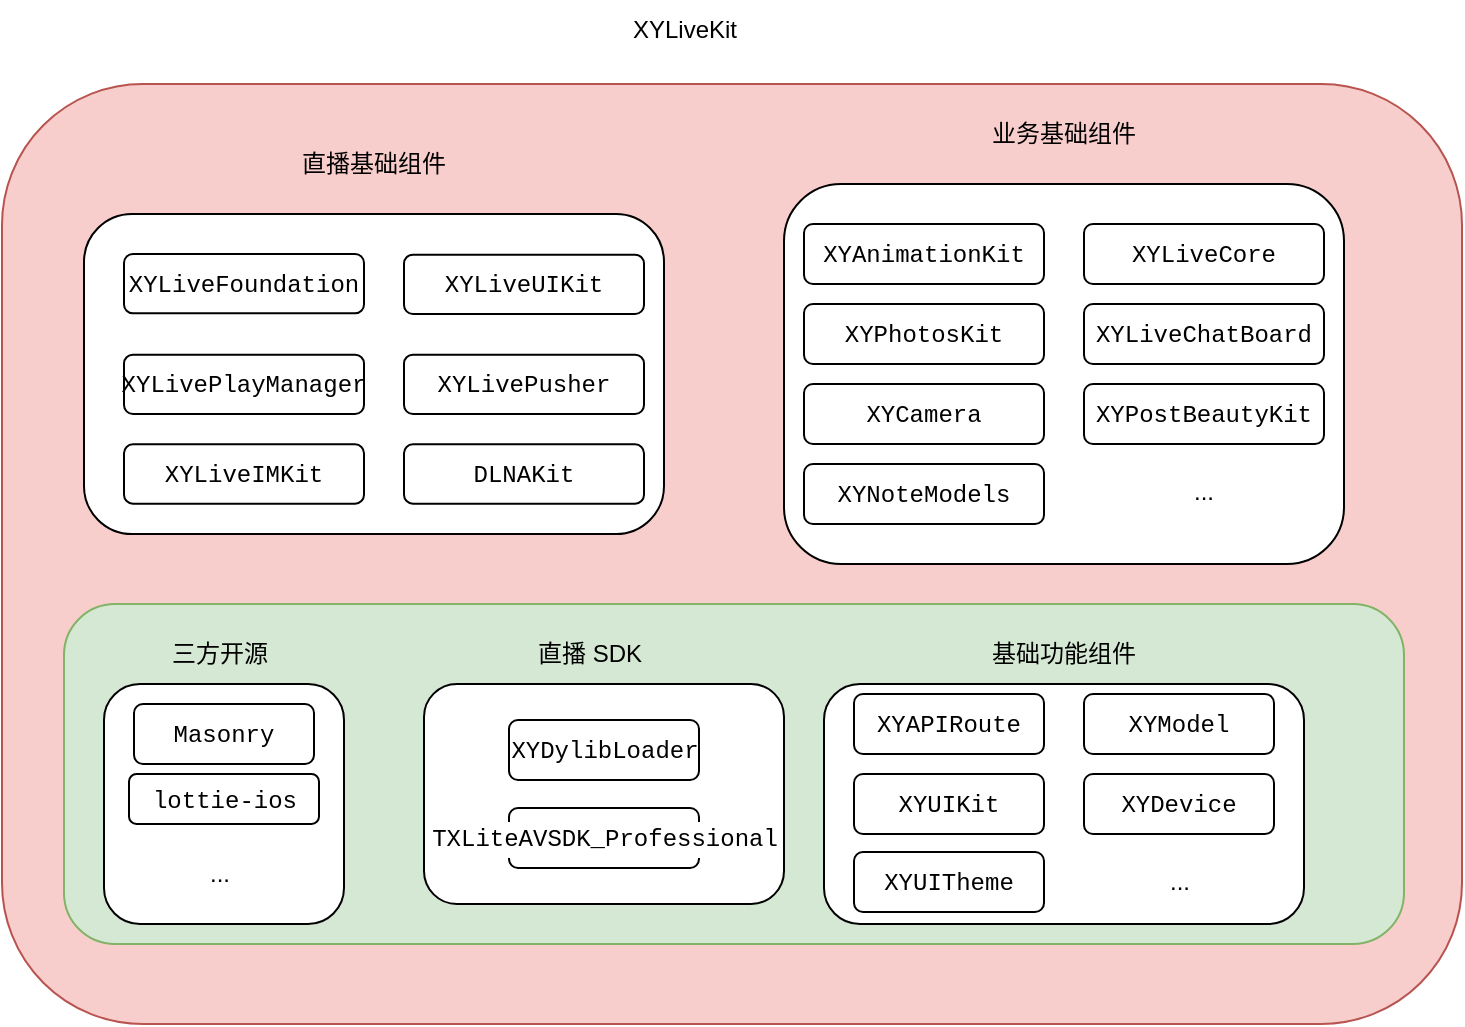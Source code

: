<mxfile version="22.1.20" type="github">
  <diagram name="第 1 页" id="BjN0HSsCt5Mu86GL2Iaq">
    <mxGraphModel dx="1059" dy="618" grid="1" gridSize="10" guides="1" tooltips="1" connect="1" arrows="1" fold="1" page="1" pageScale="1" pageWidth="827" pageHeight="1169" math="0" shadow="0">
      <root>
        <mxCell id="0" />
        <mxCell id="1" parent="0" />
        <mxCell id="tBpjEUCy_msSDKtW_xWb-1" value="" style="rounded=1;whiteSpace=wrap;html=1;fillColor=#f8cecc;strokeColor=#b85450;" vertex="1" parent="1">
          <mxGeometry x="49" y="370" width="730" height="470" as="geometry" />
        </mxCell>
        <mxCell id="tBpjEUCy_msSDKtW_xWb-24" value="" style="rounded=1;whiteSpace=wrap;html=1;labelBackgroundColor=default;fillColor=#d5e8d4;strokeColor=#82b366;" vertex="1" parent="1">
          <mxGeometry x="80" y="630" width="670" height="170" as="geometry" />
        </mxCell>
        <mxCell id="tBpjEUCy_msSDKtW_xWb-43" value="" style="group" vertex="1" connectable="0" parent="1">
          <mxGeometry x="460" y="640" width="240" height="150" as="geometry" />
        </mxCell>
        <mxCell id="tBpjEUCy_msSDKtW_xWb-27" value="" style="rounded=1;whiteSpace=wrap;html=1;fontColor=default;labelBackgroundColor=default;" vertex="1" parent="tBpjEUCy_msSDKtW_xWb-43">
          <mxGeometry y="30" width="240" height="120" as="geometry" />
        </mxCell>
        <mxCell id="tBpjEUCy_msSDKtW_xWb-31" value="基础功能组件" style="text;html=1;strokeColor=none;fillColor=none;align=center;verticalAlign=middle;whiteSpace=wrap;rounded=0;fontColor=default;labelBackgroundColor=none;" vertex="1" parent="tBpjEUCy_msSDKtW_xWb-43">
          <mxGeometry x="75" width="90" height="30" as="geometry" />
        </mxCell>
        <mxCell id="tBpjEUCy_msSDKtW_xWb-37" value="&lt;div style=&quot;font-family: Menlo, Monaco, &amp;quot;Courier New&amp;quot;, monospace; line-height: 18px;&quot;&gt;&lt;div style=&quot;line-height: 18px;&quot;&gt;&lt;div style=&quot;line-height: 18px;&quot;&gt;XYAPIRoute&lt;/div&gt;&lt;/div&gt;&lt;/div&gt;" style="rounded=1;whiteSpace=wrap;html=1;fontColor=default;labelBackgroundColor=default;" vertex="1" parent="tBpjEUCy_msSDKtW_xWb-43">
          <mxGeometry x="15" y="35" width="95" height="30" as="geometry" />
        </mxCell>
        <mxCell id="tBpjEUCy_msSDKtW_xWb-38" value="&lt;div style=&quot;font-family: Menlo, Monaco, &amp;quot;Courier New&amp;quot;, monospace; line-height: 18px;&quot;&gt;&lt;div style=&quot;line-height: 18px;&quot;&gt;&lt;div style=&quot;line-height: 18px;&quot;&gt;XYModel&lt;/div&gt;&lt;/div&gt;&lt;/div&gt;" style="rounded=1;whiteSpace=wrap;html=1;fontColor=default;labelBackgroundColor=default;" vertex="1" parent="tBpjEUCy_msSDKtW_xWb-43">
          <mxGeometry x="130" y="35" width="95" height="30" as="geometry" />
        </mxCell>
        <mxCell id="tBpjEUCy_msSDKtW_xWb-39" value="&lt;div style=&quot;font-family: Menlo, Monaco, &amp;quot;Courier New&amp;quot;, monospace; line-height: 18px;&quot;&gt;&lt;div style=&quot;line-height: 18px;&quot;&gt;&lt;div style=&quot;line-height: 18px;&quot;&gt;XYUIKit&lt;/div&gt;&lt;/div&gt;&lt;/div&gt;" style="rounded=1;whiteSpace=wrap;html=1;fontColor=default;labelBackgroundColor=default;" vertex="1" parent="tBpjEUCy_msSDKtW_xWb-43">
          <mxGeometry x="15" y="75" width="95" height="30" as="geometry" />
        </mxCell>
        <mxCell id="tBpjEUCy_msSDKtW_xWb-40" value="&lt;div style=&quot;font-family: Menlo, Monaco, &amp;quot;Courier New&amp;quot;, monospace; line-height: 18px;&quot;&gt;&lt;div style=&quot;line-height: 18px;&quot;&gt;&lt;div style=&quot;line-height: 18px;&quot;&gt;XYDevice&lt;/div&gt;&lt;/div&gt;&lt;/div&gt;" style="rounded=1;whiteSpace=wrap;html=1;fontColor=default;labelBackgroundColor=default;" vertex="1" parent="tBpjEUCy_msSDKtW_xWb-43">
          <mxGeometry x="130" y="75" width="95" height="30" as="geometry" />
        </mxCell>
        <mxCell id="tBpjEUCy_msSDKtW_xWb-41" value="&lt;div style=&quot;font-family: Menlo, Monaco, &amp;quot;Courier New&amp;quot;, monospace; line-height: 18px;&quot;&gt;&lt;div style=&quot;line-height: 18px;&quot;&gt;&lt;div style=&quot;line-height: 18px;&quot;&gt;XYUITheme&lt;/div&gt;&lt;/div&gt;&lt;/div&gt;" style="rounded=1;whiteSpace=wrap;html=1;fontColor=default;labelBackgroundColor=default;" vertex="1" parent="tBpjEUCy_msSDKtW_xWb-43">
          <mxGeometry x="15" y="114" width="95" height="30" as="geometry" />
        </mxCell>
        <mxCell id="tBpjEUCy_msSDKtW_xWb-42" value="..." style="text;html=1;strokeColor=none;fillColor=none;align=center;verticalAlign=middle;whiteSpace=wrap;rounded=0;fontColor=default;labelBackgroundColor=default;" vertex="1" parent="tBpjEUCy_msSDKtW_xWb-43">
          <mxGeometry x="147.5" y="114" width="60" height="30" as="geometry" />
        </mxCell>
        <mxCell id="tBpjEUCy_msSDKtW_xWb-44" value="" style="group" vertex="1" connectable="0" parent="1">
          <mxGeometry x="260" y="640" width="180" height="140" as="geometry" />
        </mxCell>
        <mxCell id="tBpjEUCy_msSDKtW_xWb-26" value="" style="rounded=1;whiteSpace=wrap;html=1;fontColor=default;labelBackgroundColor=default;" vertex="1" parent="tBpjEUCy_msSDKtW_xWb-44">
          <mxGeometry y="30" width="180" height="110" as="geometry" />
        </mxCell>
        <mxCell id="tBpjEUCy_msSDKtW_xWb-30" value="直播 SDK" style="text;html=1;strokeColor=none;fillColor=none;align=center;verticalAlign=middle;whiteSpace=wrap;rounded=0;fontColor=default;labelBackgroundColor=none;" vertex="1" parent="tBpjEUCy_msSDKtW_xWb-44">
          <mxGeometry x="32.5" width="100" height="30" as="geometry" />
        </mxCell>
        <mxCell id="tBpjEUCy_msSDKtW_xWb-35" value="&lt;div style=&quot;font-family: Menlo, Monaco, &amp;quot;Courier New&amp;quot;, monospace; line-height: 18px;&quot;&gt;&lt;div style=&quot;line-height: 18px;&quot;&gt;XYDylibLoader&lt;/div&gt;&lt;/div&gt;" style="rounded=1;whiteSpace=wrap;html=1;fontColor=default;labelBackgroundColor=default;" vertex="1" parent="tBpjEUCy_msSDKtW_xWb-44">
          <mxGeometry x="42.5" y="48" width="95" height="30" as="geometry" />
        </mxCell>
        <mxCell id="tBpjEUCy_msSDKtW_xWb-36" value="&lt;div style=&quot;font-family: Menlo, Monaco, &amp;quot;Courier New&amp;quot;, monospace; line-height: 18px;&quot;&gt;&lt;div style=&quot;line-height: 18px;&quot;&gt;&lt;div style=&quot;line-height: 18px;&quot;&gt;TXLiteAVSDK_Professional&lt;/div&gt;&lt;/div&gt;&lt;/div&gt;" style="rounded=1;whiteSpace=wrap;html=1;fontColor=default;labelBackgroundColor=default;" vertex="1" parent="tBpjEUCy_msSDKtW_xWb-44">
          <mxGeometry x="42.5" y="92" width="95" height="30" as="geometry" />
        </mxCell>
        <mxCell id="tBpjEUCy_msSDKtW_xWb-45" value="" style="group" vertex="1" connectable="0" parent="1">
          <mxGeometry x="100" y="640" width="120" height="150" as="geometry" />
        </mxCell>
        <mxCell id="tBpjEUCy_msSDKtW_xWb-25" value="" style="rounded=1;whiteSpace=wrap;html=1;fontColor=default;labelBackgroundColor=default;" vertex="1" parent="tBpjEUCy_msSDKtW_xWb-45">
          <mxGeometry y="30" width="120" height="120" as="geometry" />
        </mxCell>
        <mxCell id="tBpjEUCy_msSDKtW_xWb-28" value="&lt;div style=&quot;font-family: Menlo, Monaco, &amp;quot;Courier New&amp;quot;, monospace; line-height: 18px;&quot;&gt;Masonry&lt;/div&gt;" style="rounded=1;whiteSpace=wrap;html=1;fontColor=default;labelBackgroundColor=default;" vertex="1" parent="tBpjEUCy_msSDKtW_xWb-45">
          <mxGeometry x="15" y="40" width="90" height="30" as="geometry" />
        </mxCell>
        <mxCell id="tBpjEUCy_msSDKtW_xWb-29" value="三方开源" style="text;html=1;strokeColor=none;fillColor=none;align=center;verticalAlign=middle;whiteSpace=wrap;rounded=0;fontColor=default;labelBackgroundColor=none;" vertex="1" parent="tBpjEUCy_msSDKtW_xWb-45">
          <mxGeometry x="28" width="60" height="30" as="geometry" />
        </mxCell>
        <mxCell id="tBpjEUCy_msSDKtW_xWb-32" value="&lt;div style=&quot;font-family: Menlo, Monaco, &amp;quot;Courier New&amp;quot;, monospace; line-height: 18px;&quot;&gt;&lt;div style=&quot;line-height: 18px;&quot;&gt;lottie-ios&lt;/div&gt;&lt;/div&gt;" style="rounded=1;whiteSpace=wrap;html=1;fontColor=default;labelBackgroundColor=default;" vertex="1" parent="tBpjEUCy_msSDKtW_xWb-45">
          <mxGeometry x="12.5" y="75" width="95" height="25" as="geometry" />
        </mxCell>
        <mxCell id="tBpjEUCy_msSDKtW_xWb-34" value="..." style="text;html=1;strokeColor=none;fillColor=none;align=center;verticalAlign=middle;whiteSpace=wrap;rounded=0;fontColor=default;labelBackgroundColor=default;" vertex="1" parent="tBpjEUCy_msSDKtW_xWb-45">
          <mxGeometry x="28" y="110" width="60" height="30" as="geometry" />
        </mxCell>
        <mxCell id="tBpjEUCy_msSDKtW_xWb-48" value="" style="group" vertex="1" connectable="0" parent="1">
          <mxGeometry x="90" y="395" width="290" height="200" as="geometry" />
        </mxCell>
        <mxCell id="tBpjEUCy_msSDKtW_xWb-23" value="&lt;div style=&quot;font-family: Menlo, Monaco, &amp;quot;Courier New&amp;quot;, monospace; line-height: 18px;&quot;&gt;直播基础组件&lt;/div&gt;" style="text;html=1;strokeColor=none;fillColor=none;align=center;verticalAlign=middle;whiteSpace=wrap;rounded=0;fontColor=default;labelBackgroundColor=none;container=0;" vertex="1" parent="tBpjEUCy_msSDKtW_xWb-48">
          <mxGeometry x="100" width="90" height="30" as="geometry" />
        </mxCell>
        <mxCell id="tBpjEUCy_msSDKtW_xWb-2" value="&lt;div style=&quot;font-family: Menlo, Monaco, &amp;quot;Courier New&amp;quot;, monospace; line-height: 18px;&quot;&gt;&lt;br&gt;&lt;/div&gt;" style="rounded=1;whiteSpace=wrap;html=1;fontColor=default;labelBackgroundColor=default;container=0;" vertex="1" parent="tBpjEUCy_msSDKtW_xWb-48">
          <mxGeometry y="40" width="290" height="160" as="geometry" />
        </mxCell>
        <mxCell id="tBpjEUCy_msSDKtW_xWb-3" value="&lt;meta charset=&quot;utf-8&quot;&gt;&lt;span style=&quot;font-family: Menlo, Monaco, &amp;quot;Courier New&amp;quot;, monospace; font-size: 12px; font-style: normal; font-variant-ligatures: normal; font-variant-caps: normal; font-weight: 400; letter-spacing: normal; orphans: 2; text-align: center; text-indent: 0px; text-transform: none; widows: 2; word-spacing: 0px; -webkit-text-stroke-width: 0px; text-decoration-thickness: initial; text-decoration-style: initial; text-decoration-color: initial; float: none; display: inline !important;&quot;&gt;XYLiveFoundation&lt;/span&gt;" style="rounded=1;whiteSpace=wrap;html=1;fontColor=default;labelBackgroundColor=none;container=0;" vertex="1" parent="tBpjEUCy_msSDKtW_xWb-48">
          <mxGeometry x="20" y="60.002" width="120" height="29.658" as="geometry" />
        </mxCell>
        <mxCell id="tBpjEUCy_msSDKtW_xWb-4" value="&lt;div style=&quot;font-family: Menlo, Monaco, &amp;quot;Courier New&amp;quot;, monospace; line-height: 18px;&quot;&gt;XYLiveUIKit&lt;/div&gt;" style="rounded=1;whiteSpace=wrap;html=1;fontColor=default;labelBackgroundColor=none;container=0;" vertex="1" parent="tBpjEUCy_msSDKtW_xWb-48">
          <mxGeometry x="160" y="60.346" width="120" height="29.658" as="geometry" />
        </mxCell>
        <mxCell id="tBpjEUCy_msSDKtW_xWb-6" value="&lt;div style=&quot;font-family: Menlo, Monaco, &amp;quot;Courier New&amp;quot;, monospace; line-height: 18px;&quot;&gt;&lt;div style=&quot;line-height: 18px;&quot;&gt;XYLivePlayManager&lt;/div&gt;&lt;/div&gt;" style="rounded=1;whiteSpace=wrap;html=1;fontColor=default;labelBackgroundColor=none;container=0;" vertex="1" parent="tBpjEUCy_msSDKtW_xWb-48">
          <mxGeometry x="20" y="110.339" width="120" height="29.658" as="geometry" />
        </mxCell>
        <mxCell id="tBpjEUCy_msSDKtW_xWb-7" value="&lt;div style=&quot;font-family: Menlo, Monaco, &amp;quot;Courier New&amp;quot;, monospace; line-height: 18px;&quot;&gt;&lt;div style=&quot;line-height: 18px;&quot;&gt;XYLivePusher&lt;/div&gt;&lt;/div&gt;" style="rounded=1;whiteSpace=wrap;html=1;fontColor=default;labelBackgroundColor=none;container=0;" vertex="1" parent="tBpjEUCy_msSDKtW_xWb-48">
          <mxGeometry x="160" y="110.343" width="120" height="29.658" as="geometry" />
        </mxCell>
        <mxCell id="tBpjEUCy_msSDKtW_xWb-8" value="&lt;div style=&quot;font-family: Menlo, Monaco, &amp;quot;Courier New&amp;quot;, monospace; line-height: 18px;&quot;&gt;&lt;div style=&quot;line-height: 18px;&quot;&gt;XYLiveIMKit&lt;/div&gt;&lt;/div&gt;" style="rounded=1;whiteSpace=wrap;html=1;fontColor=default;labelBackgroundColor=none;container=0;" vertex="1" parent="tBpjEUCy_msSDKtW_xWb-48">
          <mxGeometry x="20" y="155.167" width="120" height="29.658" as="geometry" />
        </mxCell>
        <mxCell id="tBpjEUCy_msSDKtW_xWb-9" value="&lt;div style=&quot;font-family: Menlo, Monaco, &amp;quot;Courier New&amp;quot;, monospace; line-height: 18px;&quot;&gt;&lt;div style=&quot;line-height: 18px;&quot;&gt;DLNAKit&lt;/div&gt;&lt;/div&gt;" style="rounded=1;whiteSpace=wrap;html=1;fontColor=default;labelBackgroundColor=none;container=0;" vertex="1" parent="tBpjEUCy_msSDKtW_xWb-48">
          <mxGeometry x="160" y="155.17" width="120" height="29.658" as="geometry" />
        </mxCell>
        <mxCell id="tBpjEUCy_msSDKtW_xWb-49" value="" style="group" vertex="1" connectable="0" parent="1">
          <mxGeometry x="440" y="380" width="280" height="230" as="geometry" />
        </mxCell>
        <mxCell id="tBpjEUCy_msSDKtW_xWb-11" value="&lt;div style=&quot;font-family: Menlo, Monaco, &amp;quot;Courier New&amp;quot;, monospace; line-height: 18px;&quot;&gt;&lt;div style=&quot;line-height: 18px;&quot;&gt;业务基础组件&lt;/div&gt;&lt;/div&gt;" style="text;html=1;strokeColor=none;fillColor=none;align=center;verticalAlign=middle;whiteSpace=wrap;rounded=0;fontColor=default;labelBackgroundColor=none;" vertex="1" parent="tBpjEUCy_msSDKtW_xWb-49">
          <mxGeometry x="95" width="90" height="30" as="geometry" />
        </mxCell>
        <mxCell id="tBpjEUCy_msSDKtW_xWb-13" value="" style="rounded=1;whiteSpace=wrap;html=1;" vertex="1" parent="tBpjEUCy_msSDKtW_xWb-49">
          <mxGeometry y="40" width="280" height="190" as="geometry" />
        </mxCell>
        <mxCell id="tBpjEUCy_msSDKtW_xWb-14" value="&lt;div style=&quot;font-family: Menlo, Monaco, &amp;quot;Courier New&amp;quot;, monospace; line-height: 18px;&quot;&gt;XYAnimationKit&lt;/div&gt;" style="rounded=1;whiteSpace=wrap;html=1;fontColor=default;labelBackgroundColor=none;" vertex="1" parent="tBpjEUCy_msSDKtW_xWb-49">
          <mxGeometry x="10" y="60" width="120" height="30" as="geometry" />
        </mxCell>
        <mxCell id="tBpjEUCy_msSDKtW_xWb-15" value="&lt;div style=&quot;font-family: Menlo, Monaco, &amp;quot;Courier New&amp;quot;, monospace; line-height: 18px;&quot;&gt;&lt;div style=&quot;line-height: 18px;&quot;&gt;&lt;div style=&quot;line-height: 18px;&quot;&gt;XYLiveCore&lt;/div&gt;&lt;/div&gt;&lt;/div&gt;" style="rounded=1;whiteSpace=wrap;html=1;fontColor=default;labelBackgroundColor=none;" vertex="1" parent="tBpjEUCy_msSDKtW_xWb-49">
          <mxGeometry x="150" y="60" width="120" height="30" as="geometry" />
        </mxCell>
        <mxCell id="tBpjEUCy_msSDKtW_xWb-16" value="&lt;div style=&quot;font-family: Menlo, Monaco, &amp;quot;Courier New&amp;quot;, monospace; line-height: 18px;&quot;&gt;&lt;div style=&quot;line-height: 18px;&quot;&gt;&lt;div style=&quot;line-height: 18px;&quot;&gt;XYLiveChatBoard&lt;/div&gt;&lt;/div&gt;&lt;/div&gt;" style="rounded=1;whiteSpace=wrap;html=1;fontColor=default;labelBackgroundColor=default;" vertex="1" parent="tBpjEUCy_msSDKtW_xWb-49">
          <mxGeometry x="150" y="100" width="120" height="30" as="geometry" />
        </mxCell>
        <mxCell id="tBpjEUCy_msSDKtW_xWb-17" value="&lt;div style=&quot;font-family: Menlo, Monaco, &amp;quot;Courier New&amp;quot;, monospace; line-height: 18px;&quot;&gt;&lt;div style=&quot;line-height: 18px;&quot;&gt;&lt;div style=&quot;line-height: 18px;&quot;&gt;XYPhotosKit&lt;/div&gt;&lt;/div&gt;&lt;/div&gt;" style="rounded=1;whiteSpace=wrap;html=1;fontColor=default;labelBackgroundColor=none;" vertex="1" parent="tBpjEUCy_msSDKtW_xWb-49">
          <mxGeometry x="10" y="100" width="120" height="30" as="geometry" />
        </mxCell>
        <mxCell id="tBpjEUCy_msSDKtW_xWb-18" value="&lt;div style=&quot;font-family: Menlo, Monaco, &amp;quot;Courier New&amp;quot;, monospace; line-height: 18px;&quot;&gt;&lt;div style=&quot;line-height: 18px;&quot;&gt;&lt;div style=&quot;line-height: 18px;&quot;&gt;XYCamera&lt;/div&gt;&lt;/div&gt;&lt;/div&gt;" style="rounded=1;whiteSpace=wrap;html=1;fontColor=default;labelBackgroundColor=none;" vertex="1" parent="tBpjEUCy_msSDKtW_xWb-49">
          <mxGeometry x="10" y="140" width="120" height="30" as="geometry" />
        </mxCell>
        <mxCell id="tBpjEUCy_msSDKtW_xWb-19" value="&lt;div style=&quot;font-family: Menlo, Monaco, &amp;quot;Courier New&amp;quot;, monospace; line-height: 18px;&quot;&gt;&lt;div style=&quot;line-height: 18px;&quot;&gt;XYPostBeautyKit&lt;/div&gt;&lt;/div&gt;" style="rounded=1;whiteSpace=wrap;html=1;fontColor=default;labelBackgroundColor=none;" vertex="1" parent="tBpjEUCy_msSDKtW_xWb-49">
          <mxGeometry x="150" y="140" width="120" height="30" as="geometry" />
        </mxCell>
        <mxCell id="tBpjEUCy_msSDKtW_xWb-46" value="&lt;div style=&quot;font-family: Menlo, Monaco, &amp;quot;Courier New&amp;quot;, monospace; line-height: 18px;&quot;&gt;&lt;div style=&quot;line-height: 18px;&quot;&gt;&lt;div style=&quot;line-height: 18px;&quot;&gt;&lt;div style=&quot;line-height: 18px;&quot;&gt;XYNoteModels&lt;/div&gt;&lt;/div&gt;&lt;/div&gt;&lt;/div&gt;" style="rounded=1;whiteSpace=wrap;html=1;fontColor=default;labelBackgroundColor=none;" vertex="1" parent="tBpjEUCy_msSDKtW_xWb-49">
          <mxGeometry x="10" y="180" width="120" height="30" as="geometry" />
        </mxCell>
        <mxCell id="tBpjEUCy_msSDKtW_xWb-47" value="..." style="text;html=1;strokeColor=none;fillColor=none;align=center;verticalAlign=middle;whiteSpace=wrap;rounded=0;" vertex="1" parent="tBpjEUCy_msSDKtW_xWb-49">
          <mxGeometry x="180" y="179" width="60" height="30" as="geometry" />
        </mxCell>
        <mxCell id="tBpjEUCy_msSDKtW_xWb-50" value="XYLiveKit" style="text;html=1;align=center;verticalAlign=middle;resizable=0;points=[];autosize=1;strokeColor=none;fillColor=none;" vertex="1" parent="1">
          <mxGeometry x="350" y="328" width="80" height="30" as="geometry" />
        </mxCell>
      </root>
    </mxGraphModel>
  </diagram>
</mxfile>
